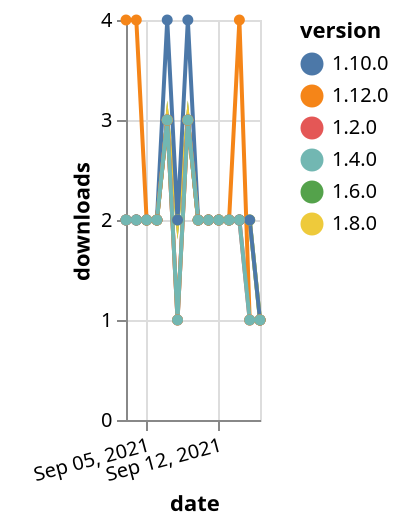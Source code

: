 {"$schema": "https://vega.github.io/schema/vega-lite/v5.json", "description": "A simple bar chart with embedded data.", "data": {"values": [{"date": "2021-09-03", "total": 1457, "delta": 2, "version": "1.6.0"}, {"date": "2021-09-04", "total": 1459, "delta": 2, "version": "1.6.0"}, {"date": "2021-09-05", "total": 1461, "delta": 2, "version": "1.6.0"}, {"date": "2021-09-06", "total": 1463, "delta": 2, "version": "1.6.0"}, {"date": "2021-09-07", "total": 1466, "delta": 3, "version": "1.6.0"}, {"date": "2021-09-08", "total": 1468, "delta": 2, "version": "1.6.0"}, {"date": "2021-09-09", "total": 1471, "delta": 3, "version": "1.6.0"}, {"date": "2021-09-10", "total": 1473, "delta": 2, "version": "1.6.0"}, {"date": "2021-09-11", "total": 1475, "delta": 2, "version": "1.6.0"}, {"date": "2021-09-12", "total": 1477, "delta": 2, "version": "1.6.0"}, {"date": "2021-09-13", "total": 1479, "delta": 2, "version": "1.6.0"}, {"date": "2021-09-14", "total": 1481, "delta": 2, "version": "1.6.0"}, {"date": "2021-09-15", "total": 1483, "delta": 2, "version": "1.6.0"}, {"date": "2021-09-16", "total": 1484, "delta": 1, "version": "1.6.0"}, {"date": "2021-09-03", "total": 1009, "delta": 2, "version": "1.8.0"}, {"date": "2021-09-04", "total": 1011, "delta": 2, "version": "1.8.0"}, {"date": "2021-09-05", "total": 1013, "delta": 2, "version": "1.8.0"}, {"date": "2021-09-06", "total": 1015, "delta": 2, "version": "1.8.0"}, {"date": "2021-09-07", "total": 1018, "delta": 3, "version": "1.8.0"}, {"date": "2021-09-08", "total": 1020, "delta": 2, "version": "1.8.0"}, {"date": "2021-09-09", "total": 1023, "delta": 3, "version": "1.8.0"}, {"date": "2021-09-10", "total": 1025, "delta": 2, "version": "1.8.0"}, {"date": "2021-09-11", "total": 1027, "delta": 2, "version": "1.8.0"}, {"date": "2021-09-12", "total": 1029, "delta": 2, "version": "1.8.0"}, {"date": "2021-09-13", "total": 1031, "delta": 2, "version": "1.8.0"}, {"date": "2021-09-14", "total": 1033, "delta": 2, "version": "1.8.0"}, {"date": "2021-09-15", "total": 1035, "delta": 2, "version": "1.8.0"}, {"date": "2021-09-16", "total": 1036, "delta": 1, "version": "1.8.0"}, {"date": "2021-09-03", "total": 720, "delta": 2, "version": "1.10.0"}, {"date": "2021-09-04", "total": 722, "delta": 2, "version": "1.10.0"}, {"date": "2021-09-05", "total": 724, "delta": 2, "version": "1.10.0"}, {"date": "2021-09-06", "total": 726, "delta": 2, "version": "1.10.0"}, {"date": "2021-09-07", "total": 730, "delta": 4, "version": "1.10.0"}, {"date": "2021-09-08", "total": 732, "delta": 2, "version": "1.10.0"}, {"date": "2021-09-09", "total": 736, "delta": 4, "version": "1.10.0"}, {"date": "2021-09-10", "total": 738, "delta": 2, "version": "1.10.0"}, {"date": "2021-09-11", "total": 740, "delta": 2, "version": "1.10.0"}, {"date": "2021-09-12", "total": 742, "delta": 2, "version": "1.10.0"}, {"date": "2021-09-13", "total": 744, "delta": 2, "version": "1.10.0"}, {"date": "2021-09-14", "total": 746, "delta": 2, "version": "1.10.0"}, {"date": "2021-09-15", "total": 748, "delta": 2, "version": "1.10.0"}, {"date": "2021-09-16", "total": 749, "delta": 1, "version": "1.10.0"}, {"date": "2021-09-03", "total": 2032, "delta": 2, "version": "1.2.0"}, {"date": "2021-09-04", "total": 2034, "delta": 2, "version": "1.2.0"}, {"date": "2021-09-05", "total": 2036, "delta": 2, "version": "1.2.0"}, {"date": "2021-09-06", "total": 2038, "delta": 2, "version": "1.2.0"}, {"date": "2021-09-07", "total": 2041, "delta": 3, "version": "1.2.0"}, {"date": "2021-09-08", "total": 2042, "delta": 1, "version": "1.2.0"}, {"date": "2021-09-09", "total": 2045, "delta": 3, "version": "1.2.0"}, {"date": "2021-09-10", "total": 2047, "delta": 2, "version": "1.2.0"}, {"date": "2021-09-11", "total": 2049, "delta": 2, "version": "1.2.0"}, {"date": "2021-09-12", "total": 2051, "delta": 2, "version": "1.2.0"}, {"date": "2021-09-13", "total": 2053, "delta": 2, "version": "1.2.0"}, {"date": "2021-09-14", "total": 2055, "delta": 2, "version": "1.2.0"}, {"date": "2021-09-15", "total": 2056, "delta": 1, "version": "1.2.0"}, {"date": "2021-09-16", "total": 2057, "delta": 1, "version": "1.2.0"}, {"date": "2021-09-03", "total": 229, "delta": 4, "version": "1.12.0"}, {"date": "2021-09-04", "total": 233, "delta": 4, "version": "1.12.0"}, {"date": "2021-09-05", "total": 235, "delta": 2, "version": "1.12.0"}, {"date": "2021-09-06", "total": 237, "delta": 2, "version": "1.12.0"}, {"date": "2021-09-07", "total": 240, "delta": 3, "version": "1.12.0"}, {"date": "2021-09-08", "total": 241, "delta": 1, "version": "1.12.0"}, {"date": "2021-09-09", "total": 244, "delta": 3, "version": "1.12.0"}, {"date": "2021-09-10", "total": 246, "delta": 2, "version": "1.12.0"}, {"date": "2021-09-11", "total": 248, "delta": 2, "version": "1.12.0"}, {"date": "2021-09-12", "total": 250, "delta": 2, "version": "1.12.0"}, {"date": "2021-09-13", "total": 252, "delta": 2, "version": "1.12.0"}, {"date": "2021-09-14", "total": 256, "delta": 4, "version": "1.12.0"}, {"date": "2021-09-15", "total": 257, "delta": 1, "version": "1.12.0"}, {"date": "2021-09-16", "total": 258, "delta": 1, "version": "1.12.0"}, {"date": "2021-09-03", "total": 1629, "delta": 2, "version": "1.4.0"}, {"date": "2021-09-04", "total": 1631, "delta": 2, "version": "1.4.0"}, {"date": "2021-09-05", "total": 1633, "delta": 2, "version": "1.4.0"}, {"date": "2021-09-06", "total": 1635, "delta": 2, "version": "1.4.0"}, {"date": "2021-09-07", "total": 1638, "delta": 3, "version": "1.4.0"}, {"date": "2021-09-08", "total": 1639, "delta": 1, "version": "1.4.0"}, {"date": "2021-09-09", "total": 1642, "delta": 3, "version": "1.4.0"}, {"date": "2021-09-10", "total": 1644, "delta": 2, "version": "1.4.0"}, {"date": "2021-09-11", "total": 1646, "delta": 2, "version": "1.4.0"}, {"date": "2021-09-12", "total": 1648, "delta": 2, "version": "1.4.0"}, {"date": "2021-09-13", "total": 1650, "delta": 2, "version": "1.4.0"}, {"date": "2021-09-14", "total": 1652, "delta": 2, "version": "1.4.0"}, {"date": "2021-09-15", "total": 1653, "delta": 1, "version": "1.4.0"}, {"date": "2021-09-16", "total": 1654, "delta": 1, "version": "1.4.0"}]}, "width": "container", "mark": {"type": "line", "point": {"filled": true}}, "encoding": {"x": {"field": "date", "type": "temporal", "timeUnit": "yearmonthdate", "title": "date", "axis": {"labelAngle": -15}}, "y": {"field": "delta", "type": "quantitative", "title": "downloads"}, "color": {"field": "version", "type": "nominal"}, "tooltip": {"field": "delta"}}}